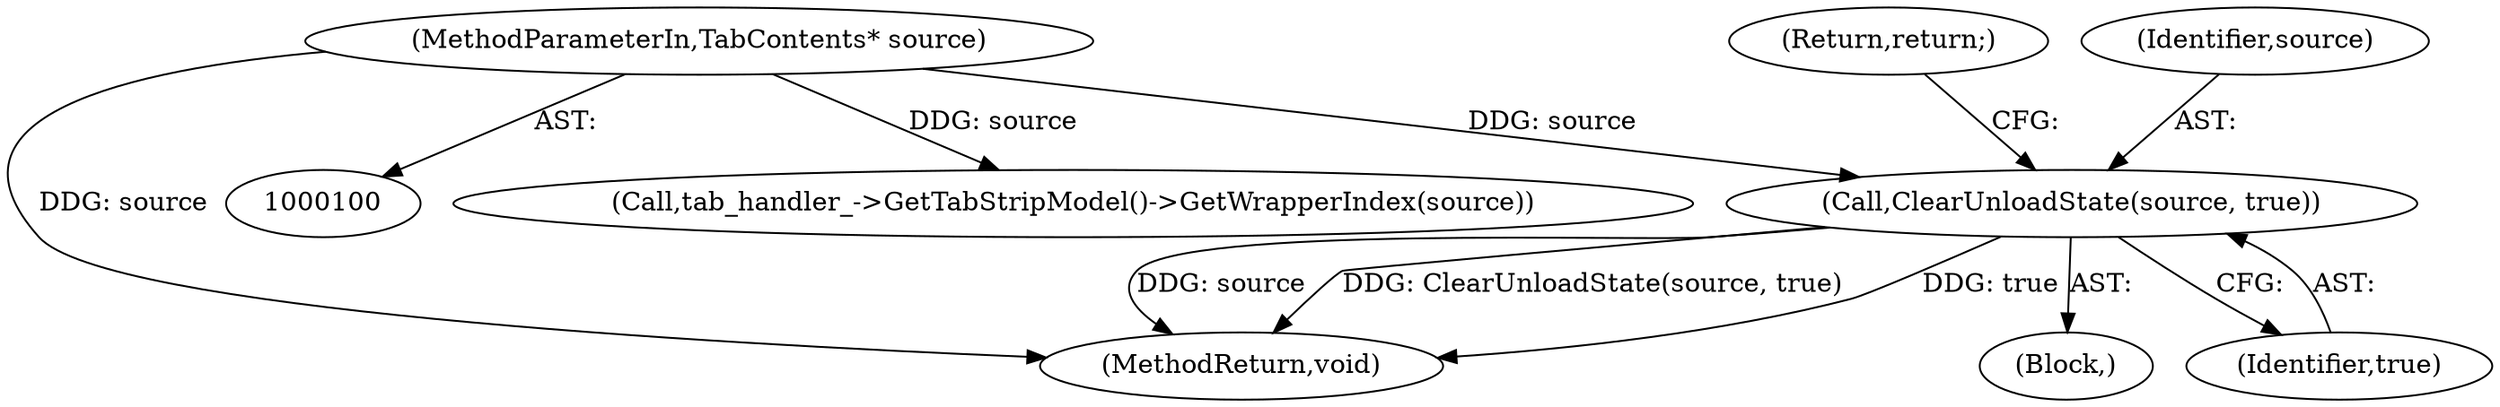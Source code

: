 digraph "0_Chrome_08f0d612f2a4039aaf6733d4e8d0a67614941378_0@pointer" {
"1000106" [label="(Call,ClearUnloadState(source, true))"];
"1000101" [label="(MethodParameterIn,TabContents* source)"];
"1000113" [label="(Call,tab_handler_->GetTabStripModel()->GetWrapperIndex(source))"];
"1000109" [label="(Return,return;)"];
"1000107" [label="(Identifier,source)"];
"1000106" [label="(Call,ClearUnloadState(source, true))"];
"1000127" [label="(MethodReturn,void)"];
"1000105" [label="(Block,)"];
"1000101" [label="(MethodParameterIn,TabContents* source)"];
"1000108" [label="(Identifier,true)"];
"1000106" -> "1000105"  [label="AST: "];
"1000106" -> "1000108"  [label="CFG: "];
"1000107" -> "1000106"  [label="AST: "];
"1000108" -> "1000106"  [label="AST: "];
"1000109" -> "1000106"  [label="CFG: "];
"1000106" -> "1000127"  [label="DDG: true"];
"1000106" -> "1000127"  [label="DDG: source"];
"1000106" -> "1000127"  [label="DDG: ClearUnloadState(source, true)"];
"1000101" -> "1000106"  [label="DDG: source"];
"1000101" -> "1000100"  [label="AST: "];
"1000101" -> "1000127"  [label="DDG: source"];
"1000101" -> "1000113"  [label="DDG: source"];
}
